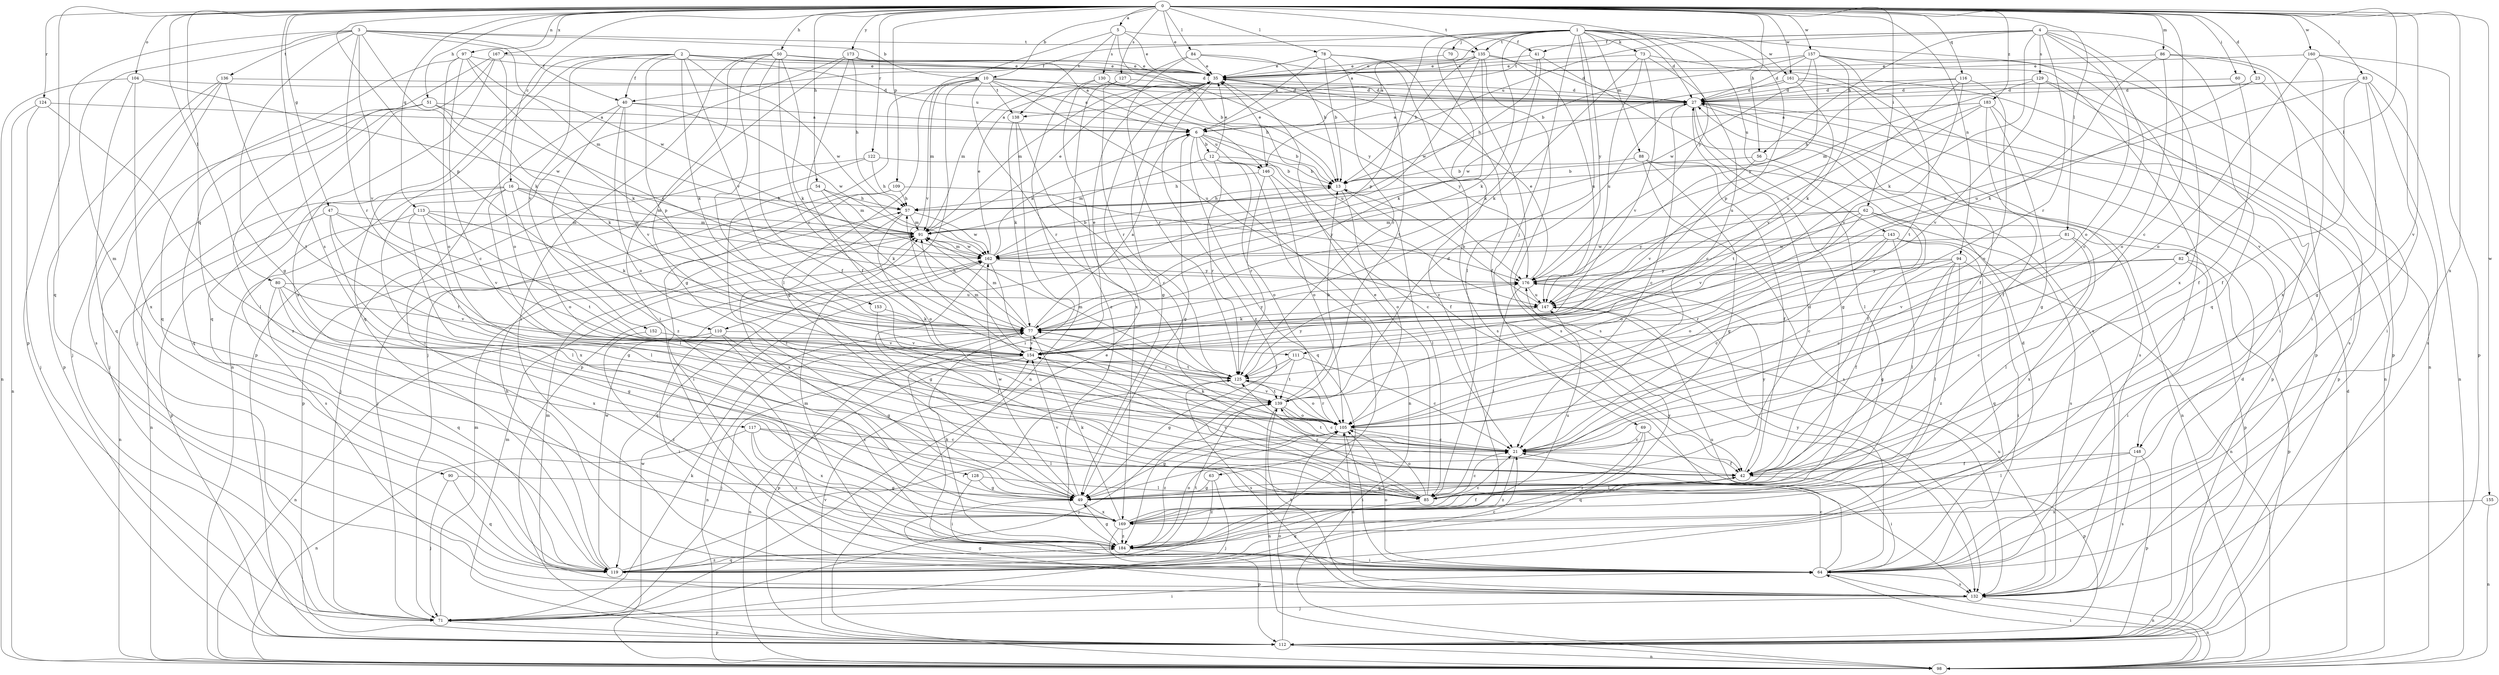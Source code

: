 strict digraph  {
0;
1;
2;
3;
4;
5;
6;
10;
12;
13;
16;
21;
23;
27;
35;
40;
41;
42;
47;
49;
50;
51;
54;
56;
57;
60;
62;
63;
64;
69;
70;
71;
73;
77;
78;
80;
81;
82;
83;
84;
85;
86;
88;
90;
91;
94;
97;
98;
104;
105;
109;
110;
111;
112;
113;
116;
117;
119;
122;
124;
125;
127;
128;
129;
130;
132;
135;
136;
138;
139;
143;
146;
147;
148;
152;
153;
154;
155;
157;
160;
161;
162;
167;
169;
173;
176;
183;
184;
0 -> 5  [label=a];
0 -> 10  [label=b];
0 -> 16  [label=c];
0 -> 21  [label=c];
0 -> 23  [label=d];
0 -> 35  [label=e];
0 -> 47  [label=g];
0 -> 50  [label=h];
0 -> 51  [label=h];
0 -> 54  [label=h];
0 -> 56  [label=h];
0 -> 60  [label=i];
0 -> 62  [label=i];
0 -> 78  [label=l];
0 -> 80  [label=l];
0 -> 81  [label=l];
0 -> 82  [label=l];
0 -> 83  [label=l];
0 -> 84  [label=l];
0 -> 86  [label=m];
0 -> 94  [label=n];
0 -> 97  [label=n];
0 -> 104  [label=o];
0 -> 109  [label=p];
0 -> 110  [label=p];
0 -> 113  [label=q];
0 -> 116  [label=q];
0 -> 117  [label=q];
0 -> 119  [label=q];
0 -> 122  [label=r];
0 -> 124  [label=r];
0 -> 127  [label=s];
0 -> 128  [label=s];
0 -> 135  [label=t];
0 -> 148  [label=v];
0 -> 155  [label=w];
0 -> 157  [label=w];
0 -> 160  [label=w];
0 -> 161  [label=w];
0 -> 167  [label=x];
0 -> 169  [label=x];
0 -> 173  [label=y];
0 -> 176  [label=y];
0 -> 183  [label=z];
1 -> 6  [label=a];
1 -> 27  [label=d];
1 -> 40  [label=f];
1 -> 69  [label=j];
1 -> 70  [label=j];
1 -> 73  [label=k];
1 -> 77  [label=k];
1 -> 85  [label=l];
1 -> 88  [label=m];
1 -> 110  [label=p];
1 -> 111  [label=p];
1 -> 135  [label=t];
1 -> 143  [label=u];
1 -> 148  [label=v];
1 -> 161  [label=w];
1 -> 176  [label=y];
1 -> 184  [label=z];
2 -> 27  [label=d];
2 -> 35  [label=e];
2 -> 40  [label=f];
2 -> 77  [label=k];
2 -> 98  [label=n];
2 -> 111  [label=p];
2 -> 119  [label=q];
2 -> 146  [label=u];
2 -> 152  [label=v];
2 -> 153  [label=v];
2 -> 162  [label=w];
3 -> 10  [label=b];
3 -> 40  [label=f];
3 -> 49  [label=g];
3 -> 77  [label=k];
3 -> 90  [label=m];
3 -> 112  [label=p];
3 -> 125  [label=r];
3 -> 135  [label=t];
3 -> 136  [label=t];
3 -> 154  [label=v];
3 -> 162  [label=w];
4 -> 21  [label=c];
4 -> 41  [label=f];
4 -> 56  [label=h];
4 -> 77  [label=k];
4 -> 105  [label=o];
4 -> 119  [label=q];
4 -> 125  [label=r];
4 -> 129  [label=s];
4 -> 138  [label=t];
4 -> 146  [label=u];
4 -> 169  [label=x];
5 -> 35  [label=e];
5 -> 41  [label=f];
5 -> 130  [label=s];
5 -> 138  [label=t];
5 -> 154  [label=v];
5 -> 176  [label=y];
6 -> 12  [label=b];
6 -> 13  [label=b];
6 -> 42  [label=f];
6 -> 49  [label=g];
6 -> 98  [label=n];
6 -> 119  [label=q];
6 -> 146  [label=u];
10 -> 6  [label=a];
10 -> 13  [label=b];
10 -> 27  [label=d];
10 -> 49  [label=g];
10 -> 71  [label=j];
10 -> 91  [label=m];
10 -> 112  [label=p];
10 -> 125  [label=r];
10 -> 138  [label=t];
10 -> 147  [label=u];
12 -> 13  [label=b];
12 -> 35  [label=e];
12 -> 63  [label=i];
12 -> 91  [label=m];
12 -> 105  [label=o];
12 -> 125  [label=r];
13 -> 57  [label=h];
13 -> 85  [label=l];
13 -> 105  [label=o];
16 -> 57  [label=h];
16 -> 85  [label=l];
16 -> 91  [label=m];
16 -> 98  [label=n];
16 -> 105  [label=o];
16 -> 112  [label=p];
16 -> 162  [label=w];
16 -> 169  [label=x];
21 -> 42  [label=f];
21 -> 77  [label=k];
21 -> 139  [label=t];
21 -> 184  [label=z];
23 -> 27  [label=d];
23 -> 64  [label=i];
23 -> 147  [label=u];
27 -> 6  [label=a];
27 -> 21  [label=c];
27 -> 49  [label=g];
27 -> 85  [label=l];
27 -> 112  [label=p];
27 -> 132  [label=s];
35 -> 27  [label=d];
35 -> 49  [label=g];
35 -> 91  [label=m];
35 -> 176  [label=y];
35 -> 184  [label=z];
40 -> 6  [label=a];
40 -> 64  [label=i];
40 -> 105  [label=o];
40 -> 154  [label=v];
40 -> 162  [label=w];
40 -> 184  [label=z];
41 -> 35  [label=e];
41 -> 57  [label=h];
41 -> 77  [label=k];
41 -> 132  [label=s];
42 -> 49  [label=g];
42 -> 64  [label=i];
42 -> 85  [label=l];
42 -> 176  [label=y];
47 -> 85  [label=l];
47 -> 91  [label=m];
47 -> 98  [label=n];
47 -> 139  [label=t];
47 -> 154  [label=v];
49 -> 27  [label=d];
49 -> 154  [label=v];
49 -> 162  [label=w];
49 -> 169  [label=x];
50 -> 13  [label=b];
50 -> 35  [label=e];
50 -> 42  [label=f];
50 -> 49  [label=g];
50 -> 64  [label=i];
50 -> 77  [label=k];
50 -> 85  [label=l];
50 -> 125  [label=r];
51 -> 6  [label=a];
51 -> 71  [label=j];
51 -> 77  [label=k];
51 -> 119  [label=q];
51 -> 176  [label=y];
51 -> 184  [label=z];
54 -> 57  [label=h];
54 -> 77  [label=k];
54 -> 85  [label=l];
54 -> 91  [label=m];
56 -> 13  [label=b];
56 -> 42  [label=f];
56 -> 154  [label=v];
57 -> 91  [label=m];
57 -> 105  [label=o];
57 -> 162  [label=w];
57 -> 169  [label=x];
60 -> 27  [label=d];
60 -> 42  [label=f];
62 -> 21  [label=c];
62 -> 91  [label=m];
62 -> 105  [label=o];
62 -> 112  [label=p];
62 -> 132  [label=s];
62 -> 154  [label=v];
62 -> 176  [label=y];
63 -> 49  [label=g];
63 -> 71  [label=j];
63 -> 184  [label=z];
64 -> 21  [label=c];
64 -> 27  [label=d];
64 -> 91  [label=m];
64 -> 98  [label=n];
64 -> 105  [label=o];
64 -> 132  [label=s];
64 -> 147  [label=u];
64 -> 176  [label=y];
69 -> 21  [label=c];
69 -> 112  [label=p];
69 -> 119  [label=q];
69 -> 184  [label=z];
70 -> 35  [label=e];
70 -> 132  [label=s];
71 -> 35  [label=e];
71 -> 64  [label=i];
71 -> 77  [label=k];
71 -> 91  [label=m];
71 -> 112  [label=p];
73 -> 21  [label=c];
73 -> 35  [label=e];
73 -> 77  [label=k];
73 -> 112  [label=p];
73 -> 147  [label=u];
73 -> 154  [label=v];
77 -> 6  [label=a];
77 -> 57  [label=h];
77 -> 91  [label=m];
77 -> 98  [label=n];
77 -> 112  [label=p];
77 -> 139  [label=t];
77 -> 154  [label=v];
77 -> 176  [label=y];
78 -> 6  [label=a];
78 -> 13  [label=b];
78 -> 35  [label=e];
78 -> 42  [label=f];
78 -> 125  [label=r];
78 -> 132  [label=s];
80 -> 49  [label=g];
80 -> 119  [label=q];
80 -> 147  [label=u];
80 -> 154  [label=v];
80 -> 169  [label=x];
81 -> 21  [label=c];
81 -> 85  [label=l];
81 -> 162  [label=w];
81 -> 169  [label=x];
82 -> 21  [label=c];
82 -> 64  [label=i];
82 -> 112  [label=p];
82 -> 154  [label=v];
82 -> 176  [label=y];
83 -> 27  [label=d];
83 -> 42  [label=f];
83 -> 49  [label=g];
83 -> 98  [label=n];
83 -> 132  [label=s];
83 -> 147  [label=u];
84 -> 13  [label=b];
84 -> 35  [label=e];
84 -> 125  [label=r];
84 -> 139  [label=t];
84 -> 184  [label=z];
85 -> 21  [label=c];
85 -> 35  [label=e];
85 -> 105  [label=o];
85 -> 119  [label=q];
85 -> 125  [label=r];
85 -> 154  [label=v];
86 -> 35  [label=e];
86 -> 64  [label=i];
86 -> 77  [label=k];
86 -> 105  [label=o];
86 -> 112  [label=p];
88 -> 13  [label=b];
88 -> 42  [label=f];
88 -> 49  [label=g];
88 -> 98  [label=n];
88 -> 132  [label=s];
90 -> 49  [label=g];
90 -> 71  [label=j];
90 -> 119  [label=q];
91 -> 35  [label=e];
91 -> 162  [label=w];
94 -> 42  [label=f];
94 -> 49  [label=g];
94 -> 64  [label=i];
94 -> 85  [label=l];
94 -> 125  [label=r];
94 -> 176  [label=y];
94 -> 184  [label=z];
97 -> 21  [label=c];
97 -> 35  [label=e];
97 -> 77  [label=k];
97 -> 91  [label=m];
97 -> 105  [label=o];
97 -> 119  [label=q];
98 -> 27  [label=d];
98 -> 64  [label=i];
98 -> 162  [label=w];
104 -> 27  [label=d];
104 -> 98  [label=n];
104 -> 119  [label=q];
104 -> 162  [label=w];
104 -> 169  [label=x];
105 -> 21  [label=c];
105 -> 49  [label=g];
105 -> 64  [label=i];
105 -> 125  [label=r];
105 -> 154  [label=v];
105 -> 184  [label=z];
109 -> 57  [label=h];
109 -> 64  [label=i];
109 -> 71  [label=j];
109 -> 176  [label=y];
110 -> 49  [label=g];
110 -> 64  [label=i];
110 -> 98  [label=n];
110 -> 154  [label=v];
110 -> 184  [label=z];
111 -> 21  [label=c];
111 -> 49  [label=g];
111 -> 125  [label=r];
111 -> 139  [label=t];
112 -> 27  [label=d];
112 -> 91  [label=m];
112 -> 98  [label=n];
112 -> 105  [label=o];
112 -> 154  [label=v];
113 -> 49  [label=g];
113 -> 77  [label=k];
113 -> 85  [label=l];
113 -> 91  [label=m];
113 -> 132  [label=s];
113 -> 139  [label=t];
116 -> 27  [label=d];
116 -> 57  [label=h];
116 -> 105  [label=o];
116 -> 147  [label=u];
116 -> 154  [label=v];
117 -> 21  [label=c];
117 -> 85  [label=l];
117 -> 98  [label=n];
117 -> 169  [label=x];
117 -> 184  [label=z];
119 -> 21  [label=c];
119 -> 57  [label=h];
119 -> 125  [label=r];
119 -> 139  [label=t];
119 -> 162  [label=w];
119 -> 184  [label=z];
122 -> 13  [label=b];
122 -> 57  [label=h];
122 -> 71  [label=j];
122 -> 112  [label=p];
124 -> 6  [label=a];
124 -> 71  [label=j];
124 -> 85  [label=l];
124 -> 98  [label=n];
125 -> 91  [label=m];
125 -> 105  [label=o];
125 -> 132  [label=s];
125 -> 139  [label=t];
125 -> 176  [label=y];
127 -> 27  [label=d];
127 -> 91  [label=m];
127 -> 125  [label=r];
128 -> 49  [label=g];
128 -> 64  [label=i];
128 -> 85  [label=l];
129 -> 27  [label=d];
129 -> 64  [label=i];
129 -> 91  [label=m];
129 -> 132  [label=s];
129 -> 154  [label=v];
130 -> 27  [label=d];
130 -> 98  [label=n];
130 -> 147  [label=u];
130 -> 169  [label=x];
132 -> 49  [label=g];
132 -> 71  [label=j];
132 -> 91  [label=m];
132 -> 98  [label=n];
132 -> 105  [label=o];
132 -> 139  [label=t];
132 -> 147  [label=u];
135 -> 6  [label=a];
135 -> 13  [label=b];
135 -> 27  [label=d];
135 -> 35  [label=e];
135 -> 77  [label=k];
135 -> 132  [label=s];
135 -> 147  [label=u];
135 -> 162  [label=w];
136 -> 27  [label=d];
136 -> 71  [label=j];
136 -> 112  [label=p];
136 -> 132  [label=s];
136 -> 139  [label=t];
138 -> 21  [label=c];
138 -> 64  [label=i];
138 -> 77  [label=k];
139 -> 13  [label=b];
139 -> 21  [label=c];
139 -> 27  [label=d];
139 -> 71  [label=j];
139 -> 98  [label=n];
139 -> 105  [label=o];
143 -> 21  [label=c];
143 -> 85  [label=l];
143 -> 98  [label=n];
143 -> 105  [label=o];
143 -> 119  [label=q];
143 -> 162  [label=w];
146 -> 21  [label=c];
146 -> 35  [label=e];
146 -> 57  [label=h];
146 -> 105  [label=o];
146 -> 125  [label=r];
147 -> 13  [label=b];
147 -> 77  [label=k];
148 -> 42  [label=f];
148 -> 85  [label=l];
148 -> 112  [label=p];
148 -> 132  [label=s];
152 -> 154  [label=v];
152 -> 184  [label=z];
153 -> 42  [label=f];
153 -> 77  [label=k];
154 -> 35  [label=e];
154 -> 71  [label=j];
154 -> 91  [label=m];
154 -> 98  [label=n];
154 -> 125  [label=r];
155 -> 98  [label=n];
155 -> 169  [label=x];
157 -> 13  [label=b];
157 -> 27  [label=d];
157 -> 35  [label=e];
157 -> 64  [label=i];
157 -> 77  [label=k];
157 -> 98  [label=n];
157 -> 139  [label=t];
157 -> 162  [label=w];
157 -> 176  [label=y];
160 -> 35  [label=e];
160 -> 64  [label=i];
160 -> 105  [label=o];
160 -> 112  [label=p];
160 -> 169  [label=x];
161 -> 27  [label=d];
161 -> 42  [label=f];
161 -> 98  [label=n];
161 -> 154  [label=v];
161 -> 162  [label=w];
162 -> 6  [label=a];
162 -> 13  [label=b];
162 -> 35  [label=e];
162 -> 42  [label=f];
162 -> 49  [label=g];
162 -> 91  [label=m];
162 -> 119  [label=q];
162 -> 176  [label=y];
167 -> 35  [label=e];
167 -> 71  [label=j];
167 -> 105  [label=o];
167 -> 119  [label=q];
167 -> 169  [label=x];
169 -> 21  [label=c];
169 -> 42  [label=f];
169 -> 77  [label=k];
169 -> 112  [label=p];
169 -> 147  [label=u];
169 -> 184  [label=z];
173 -> 6  [label=a];
173 -> 35  [label=e];
173 -> 42  [label=f];
173 -> 57  [label=h];
173 -> 64  [label=i];
173 -> 112  [label=p];
176 -> 35  [label=e];
176 -> 85  [label=l];
176 -> 147  [label=u];
183 -> 6  [label=a];
183 -> 42  [label=f];
183 -> 49  [label=g];
183 -> 112  [label=p];
183 -> 139  [label=t];
183 -> 147  [label=u];
184 -> 49  [label=g];
184 -> 64  [label=i];
184 -> 77  [label=k];
184 -> 105  [label=o];
184 -> 119  [label=q];
184 -> 176  [label=y];
}
